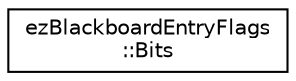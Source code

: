 digraph "Graphical Class Hierarchy"
{
 // LATEX_PDF_SIZE
  edge [fontname="Helvetica",fontsize="10",labelfontname="Helvetica",labelfontsize="10"];
  node [fontname="Helvetica",fontsize="10",shape=record];
  rankdir="LR";
  Node0 [label="ezBlackboardEntryFlags\l::Bits",height=0.2,width=0.4,color="black", fillcolor="white", style="filled",URL="$d4/d2c/structez_blackboard_entry_flags_1_1_bits.htm",tooltip=" "];
}
